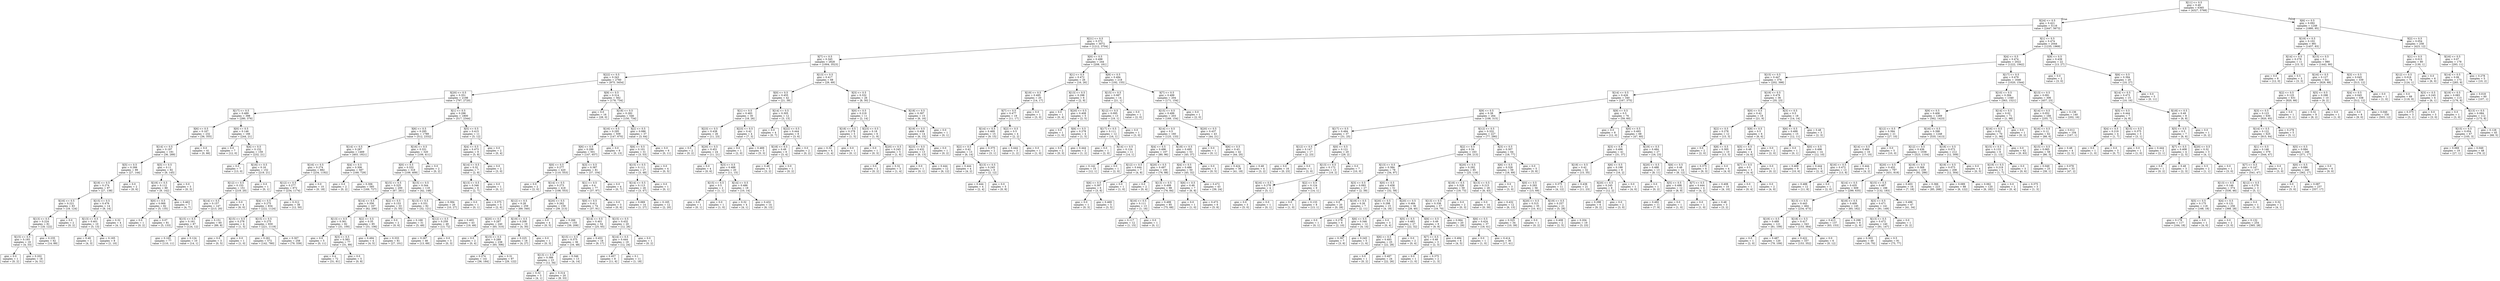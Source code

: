 digraph Tree {
node [shape=box] ;
0 [label="X[11] <= 0.5\ngini = 0.49\nsamples = 6365\nvalue = [4327, 5768]"] ;
1 [label="X[24] <= 0.5\ngini = 0.421\nsamples = 5116\nvalue = [2447, 5673]"] ;
0 -> 1 [labeldistance=2.5, labelangle=45, headlabel="True"] ;
2 [label="X[21] <= 0.5\ngini = 0.372\nsamples = 3072\nvalue = [1212, 3704]"] ;
1 -> 2 ;
3 [label="X[7] <= 0.5\ngini = 0.345\nsamples = 2828\nvalue = [1004, 3523]"] ;
2 -> 3 ;
4 [label="X[22] <= 0.5\ngini = 0.343\nsamples = 2760\nvalue = [975, 3454]"] ;
3 -> 4 ;
5 [label="X[20] <= 0.5\ngini = 0.351\nsamples = 2198\nvalue = [797, 2720]"] ;
4 -> 5 ;
6 [label="X[17] <= 0.5\ngini = 0.489\nsamples = 398\nvalue = [280, 376]"] ;
5 -> 6 ;
7 [label="X[6] <= 0.5\ngini = 0.167\nsamples = 232\nvalue = [36, 355]"] ;
6 -> 7 ;
8 [label="X[14] <= 0.5\ngini = 0.197\nsamples = 191\nvalue = [36, 289]"] ;
7 -> 8 ;
9 [label="X[5] <= 0.5\ngini = 0.266\nsamples = 99\nvalue = [27, 144]"] ;
8 -> 9 ;
10 [label="X[19] <= 0.5\ngini = 0.274\nsamples = 97\nvalue = [27, 138]"] ;
9 -> 10 ;
11 [label="X[16] <= 0.5\ngini = 0.221\nsamples = 83\nvalue = [18, 124]"] ;
10 -> 11 ;
12 [label="X[13] <= 0.5\ngini = 0.224\nsamples = 81\nvalue = [18, 122]"] ;
11 -> 12 ;
13 [label="X[15] <= 0.5\ngini = 0.193\nsamples = 19\nvalue = [4, 33]"] ;
12 -> 13 ;
14 [label="gini = 0.0\nsamples = 1\nvalue = [0, 2]"] ;
13 -> 14 ;
15 [label="gini = 0.202\nsamples = 18\nvalue = [4, 31]"] ;
13 -> 15 ;
16 [label="gini = 0.235\nsamples = 62\nvalue = [14, 89]"] ;
12 -> 16 ;
17 [label="gini = 0.0\nsamples = 2\nvalue = [0, 2]"] ;
11 -> 17 ;
18 [label="X[15] <= 0.5\ngini = 0.476\nsamples = 14\nvalue = [9, 14]"] ;
10 -> 18 ;
19 [label="X[13] <= 0.5\ngini = 0.401\nsamples = 10\nvalue = [5, 13]"] ;
18 -> 19 ;
20 [label="gini = 0.49\nsamples = 2\nvalue = [4, 3]"] ;
19 -> 20 ;
21 [label="gini = 0.165\nsamples = 8\nvalue = [1, 10]"] ;
19 -> 21 ;
22 [label="gini = 0.32\nsamples = 4\nvalue = [4, 1]"] ;
18 -> 22 ;
23 [label="gini = 0.0\nsamples = 2\nvalue = [0, 6]"] ;
9 -> 23 ;
24 [label="X[5] <= 0.5\ngini = 0.11\nsamples = 92\nvalue = [9, 145]"] ;
8 -> 24 ;
25 [label="X[19] <= 0.5\ngini = 0.112\nsamples = 89\nvalue = [9, 142]"] ;
24 -> 25 ;
26 [label="X[0] <= 0.5\ngini = 0.069\nsamples = 82\nvalue = [5, 135]"] ;
25 -> 26 ;
27 [label="gini = 0.0\nsamples = 1\nvalue = [0, 2]"] ;
26 -> 27 ;
28 [label="gini = 0.07\nsamples = 81\nvalue = [5, 133]"] ;
26 -> 28 ;
29 [label="gini = 0.463\nsamples = 7\nvalue = [4, 7]"] ;
25 -> 29 ;
30 [label="gini = 0.0\nsamples = 3\nvalue = [0, 3]"] ;
24 -> 30 ;
31 [label="gini = 0.0\nsamples = 41\nvalue = [0, 66]"] ;
7 -> 31 ;
32 [label="X[0] <= 0.5\ngini = 0.146\nsamples = 166\nvalue = [244, 21]"] ;
6 -> 32 ;
33 [label="gini = 0.0\nsamples = 7\nvalue = [12, 0]"] ;
32 -> 33 ;
34 [label="X[4] <= 0.5\ngini = 0.152\nsamples = 159\nvalue = [232, 21]"] ;
32 -> 34 ;
35 [label="gini = 0.0\nsamples = 7\nvalue = [13, 0]"] ;
34 -> 35 ;
36 [label="X[16] <= 0.5\ngini = 0.16\nsamples = 152\nvalue = [219, 21]"] ;
34 -> 36 ;
37 [label="X[12] <= 0.5\ngini = 0.153\nsamples = 151\nvalue = [219, 20]"] ;
36 -> 37 ;
38 [label="X[14] <= 0.5\ngini = 0.157\nsamples = 147\nvalue = [213, 20]"] ;
37 -> 38 ;
39 [label="X[15] <= 0.5\ngini = 0.161\nsamples = 87\nvalue = [124, 12]"] ;
38 -> 39 ;
40 [label="gini = 0.165\nsamples = 77\nvalue = [110, 11]"] ;
39 -> 40 ;
41 [label="gini = 0.124\nsamples = 10\nvalue = [14, 1]"] ;
39 -> 41 ;
42 [label="gini = 0.151\nsamples = 60\nvalue = [89, 8]"] ;
38 -> 42 ;
43 [label="gini = 0.0\nsamples = 4\nvalue = [6, 0]"] ;
37 -> 43 ;
44 [label="gini = 0.0\nsamples = 1\nvalue = [0, 1]"] ;
36 -> 44 ;
45 [label="X[1] <= 0.5\ngini = 0.296\nsamples = 1800\nvalue = [517, 2344]"] ;
5 -> 45 ;
46 [label="X[6] <= 0.5\ngini = 0.295\nsamples = 1789\nvalue = [512, 2332]"] ;
45 -> 46 ;
47 [label="X[14] <= 0.5\ngini = 0.287\nsamples = 1469\nvalue = [403, 1921]"] ;
46 -> 47 ;
48 [label="X[16] <= 0.5\ngini = 0.274\nsamples = 882\nvalue = [234, 1192]"] ;
47 -> 48 ;
49 [label="X[12] <= 0.5\ngini = 0.277\nsamples = 872\nvalue = [234, 1174]"] ;
48 -> 49 ;
50 [label="X[4] <= 0.5\ngini = 0.275\nsamples = 834\nvalue = [222, 1124]"] ;
49 -> 50 ;
51 [label="X[15] <= 0.5\ngini = 0.278\nsamples = 4\nvalue = [1, 5]"] ;
50 -> 51 ;
52 [label="gini = 0.0\nsamples = 3\nvalue = [0, 5]"] ;
51 -> 52 ;
53 [label="gini = 0.0\nsamples = 1\nvalue = [1, 0]"] ;
51 -> 53 ;
54 [label="X[15] <= 0.5\ngini = 0.275\nsamples = 830\nvalue = [221, 1119]"] ;
50 -> 54 ;
55 [label="gini = 0.261\nsamples = 572\nvalue = [142, 780]"] ;
54 -> 55 ;
56 [label="gini = 0.307\nsamples = 258\nvalue = [79, 339]"] ;
54 -> 56 ;
57 [label="gini = 0.312\nsamples = 38\nvalue = [12, 50]"] ;
49 -> 57 ;
58 [label="gini = 0.0\nsamples = 10\nvalue = [0, 18]"] ;
48 -> 58 ;
59 [label="X[4] <= 0.5\ngini = 0.306\nsamples = 587\nvalue = [169, 729]"] ;
47 -> 59 ;
60 [label="gini = 0.0\nsamples = 2\nvalue = [0, 2]"] ;
59 -> 60 ;
61 [label="gini = 0.306\nsamples = 585\nvalue = [169, 727]"] ;
59 -> 61 ;
62 [label="X[16] <= 0.5\ngini = 0.331\nsamples = 320\nvalue = [109, 411]"] ;
46 -> 62 ;
63 [label="X[0] <= 0.5\ngini = 0.332\nsamples = 318\nvalue = [109, 409]"] ;
62 -> 63 ;
64 [label="X[15] <= 0.5\ngini = 0.325\nsamples = 200\nvalue = [67, 261]"] ;
63 -> 64 ;
65 [label="X[14] <= 0.5\ngini = 0.356\nsamples = 167\nvalue = [62, 206]"] ;
64 -> 65 ;
66 [label="X[13] <= 0.5\ngini = 0.361\nsamples = 82\nvalue = [31, 100]"] ;
65 -> 66 ;
67 [label="gini = 0.0\nsamples = 5\nvalue = [0, 11]"] ;
66 -> 67 ;
68 [label="X[3] <= 0.5\ngini = 0.383\nsamples = 77\nvalue = [31, 89]"] ;
66 -> 68 ;
69 [label="gini = 0.4\nsamples = 72\nvalue = [31, 81]"] ;
68 -> 69 ;
70 [label="gini = 0.0\nsamples = 5\nvalue = [0, 8]"] ;
68 -> 70 ;
71 [label="X[2] <= 0.5\ngini = 0.35\nsamples = 85\nvalue = [31, 106]"] ;
65 -> 71 ;
72 [label="gini = 0.494\nsamples = 4\nvalue = [4, 5]"] ;
71 -> 72 ;
73 [label="gini = 0.333\nsamples = 81\nvalue = [27, 101]"] ;
71 -> 73 ;
74 [label="X[2] <= 0.5\ngini = 0.153\nsamples = 33\nvalue = [5, 55]"] ;
64 -> 74 ;
75 [label="gini = 0.0\nsamples = 2\nvalue = [0, 6]"] ;
74 -> 75 ;
76 [label="gini = 0.168\nsamples = 31\nvalue = [5, 49]"] ;
74 -> 76 ;
77 [label="X[15] <= 0.5\ngini = 0.344\nsamples = 118\nvalue = [42, 148]"] ;
63 -> 77 ;
78 [label="X[13] <= 0.5\ngini = 0.331\nsamples = 92\nvalue = [32, 121]"] ;
77 -> 78 ;
79 [label="X[12] <= 0.5\ngini = 0.259\nsamples = 49\nvalue = [13, 72]"] ;
78 -> 79 ;
80 [label="gini = 0.267\nsamples = 46\nvalue = [13, 69]"] ;
79 -> 80 ;
81 [label="gini = 0.0\nsamples = 3\nvalue = [0, 3]"] ;
79 -> 81 ;
82 [label="gini = 0.403\nsamples = 43\nvalue = [19, 49]"] ;
78 -> 82 ;
83 [label="gini = 0.394\nsamples = 26\nvalue = [10, 27]"] ;
77 -> 83 ;
84 [label="gini = 0.0\nsamples = 2\nvalue = [0, 2]"] ;
62 -> 84 ;
85 [label="X[5] <= 0.5\ngini = 0.415\nsamples = 11\nvalue = [5, 12]"] ;
45 -> 85 ;
86 [label="X[4] <= 0.5\ngini = 0.473\nsamples = 9\nvalue = [5, 8]"] ;
85 -> 86 ;
87 [label="X[14] <= 0.5\ngini = 0.32\nsamples = 7\nvalue = [2, 8]"] ;
86 -> 87 ;
88 [label="X[13] <= 0.5\ngini = 0.346\nsamples = 6\nvalue = [2, 7]"] ;
87 -> 88 ;
89 [label="gini = 0.0\nsamples = 1\nvalue = [0, 1]"] ;
88 -> 89 ;
90 [label="gini = 0.375\nsamples = 5\nvalue = [2, 6]"] ;
88 -> 90 ;
91 [label="gini = 0.0\nsamples = 1\nvalue = [0, 1]"] ;
87 -> 91 ;
92 [label="gini = 0.0\nsamples = 2\nvalue = [3, 0]"] ;
86 -> 92 ;
93 [label="gini = 0.0\nsamples = 2\nvalue = [0, 4]"] ;
85 -> 93 ;
94 [label="X[9] <= 0.5\ngini = 0.314\nsamples = 562\nvalue = [178, 734]"] ;
4 -> 94 ;
95 [label="gini = 0.0\nsamples = 16\nvalue = [28, 0]"] ;
94 -> 95 ;
96 [label="X[18] <= 0.5\ngini = 0.282\nsamples = 546\nvalue = [150, 734]"] ;
94 -> 96 ;
97 [label="X[16] <= 0.5\ngini = 0.295\nsamples = 509\nvalue = [147, 670]"] ;
96 -> 97 ;
98 [label="X[6] <= 0.5\ngini = 0.299\nsamples = 501\nvalue = [147, 657]"] ;
97 -> 98 ;
99 [label="X[0] <= 0.5\ngini = 0.277\nsamples = 420\nvalue = [110, 553]"] ;
98 -> 99 ;
100 [label="gini = 0.0\nsamples = 2\nvalue = [2, 0]"] ;
99 -> 100 ;
101 [label="X[14] <= 0.5\ngini = 0.273\nsamples = 418\nvalue = [108, 553]"] ;
99 -> 101 ;
102 [label="X[12] <= 0.5\ngini = 0.28\nsamples = 259\nvalue = [69, 340]"] ;
101 -> 102 ;
103 [label="X[20] <= 0.5\ngini = 0.287\nsamples = 240\nvalue = [65, 310]"] ;
102 -> 103 ;
104 [label="gini = 0.0\nsamples = 2\nvalue = [0, 4]"] ;
103 -> 104 ;
105 [label="X[15] <= 0.5\ngini = 0.289\nsamples = 238\nvalue = [65, 306]"] ;
103 -> 105 ;
106 [label="gini = 0.274\nsamples = 141\nvalue = [36, 184]"] ;
105 -> 106 ;
107 [label="gini = 0.31\nsamples = 97\nvalue = [29, 122]"] ;
105 -> 107 ;
108 [label="X[19] <= 0.5\ngini = 0.208\nsamples = 19\nvalue = [4, 30]"] ;
102 -> 108 ;
109 [label="gini = 0.225\nsamples = 18\nvalue = [4, 27]"] ;
108 -> 109 ;
110 [label="gini = 0.0\nsamples = 1\nvalue = [0, 3]"] ;
108 -> 110 ;
111 [label="X[20] <= 0.5\ngini = 0.262\nsamples = 159\nvalue = [39, 213]"] ;
101 -> 111 ;
112 [label="gini = 0.0\nsamples = 4\nvalue = [0, 5]"] ;
111 -> 112 ;
113 [label="gini = 0.266\nsamples = 155\nvalue = [39, 208]"] ;
111 -> 113 ;
114 [label="X[3] <= 0.5\ngini = 0.387\nsamples = 81\nvalue = [37, 104]"] ;
98 -> 114 ;
115 [label="X[1] <= 0.5\ngini = 0.4\nsamples = 77\nvalue = [37, 97]"] ;
114 -> 115 ;
116 [label="X[0] <= 0.5\ngini = 0.411\nsamples = 74\nvalue = [37, 91]"] ;
115 -> 116 ;
117 [label="X[14] <= 0.5\ngini = 0.401\nsamples = 54\nvalue = [25, 65]"] ;
116 -> 117 ;
118 [label="X[15] <= 0.5\ngini = 0.375\nsamples = 36\nvalue = [16, 48]"] ;
117 -> 118 ;
119 [label="X[13] <= 0.5\ngini = 0.386\nsamples = 23\nvalue = [12, 34]"] ;
118 -> 119 ;
120 [label="gini = 0.32\nsamples = 3\nvalue = [4, 1]"] ;
119 -> 120 ;
121 [label="gini = 0.314\nsamples = 20\nvalue = [8, 33]"] ;
119 -> 121 ;
122 [label="gini = 0.346\nsamples = 13\nvalue = [4, 14]"] ;
118 -> 122 ;
123 [label="gini = 0.453\nsamples = 18\nvalue = [9, 17]"] ;
117 -> 123 ;
124 [label="X[15] <= 0.5\ngini = 0.432\nsamples = 20\nvalue = [12, 26]"] ;
116 -> 124 ;
125 [label="X[14] <= 0.5\ngini = 0.444\nsamples = 19\nvalue = [12, 24]"] ;
124 -> 125 ;
126 [label="gini = 0.457\nsamples = 8\nvalue = [11, 6]"] ;
125 -> 126 ;
127 [label="gini = 0.1\nsamples = 11\nvalue = [1, 18]"] ;
125 -> 127 ;
128 [label="gini = 0.0\nsamples = 1\nvalue = [0, 2]"] ;
124 -> 128 ;
129 [label="gini = 0.0\nsamples = 3\nvalue = [0, 6]"] ;
115 -> 129 ;
130 [label="gini = 0.0\nsamples = 4\nvalue = [0, 7]"] ;
114 -> 130 ;
131 [label="gini = 0.0\nsamples = 8\nvalue = [0, 13]"] ;
97 -> 131 ;
132 [label="X[2] <= 0.5\ngini = 0.086\nsamples = 37\nvalue = [3, 64]"] ;
96 -> 132 ;
133 [label="X[6] <= 0.5\ngini = 0.101\nsamples = 31\nvalue = [3, 53]"] ;
132 -> 133 ;
134 [label="X[15] <= 0.5\ngini = 0.111\nsamples = 27\nvalue = [3, 48]"] ;
133 -> 134 ;
135 [label="X[14] <= 0.5\ngini = 0.113\nsamples = 26\nvalue = [3, 47]"] ;
134 -> 135 ;
136 [label="gini = 0.069\nsamples = 14\nvalue = [1, 27]"] ;
135 -> 136 ;
137 [label="gini = 0.165\nsamples = 12\nvalue = [2, 20]"] ;
135 -> 137 ;
138 [label="gini = 0.0\nsamples = 1\nvalue = [0, 1]"] ;
134 -> 138 ;
139 [label="gini = 0.0\nsamples = 4\nvalue = [0, 5]"] ;
133 -> 139 ;
140 [label="gini = 0.0\nsamples = 6\nvalue = [0, 11]"] ;
132 -> 140 ;
141 [label="X[13] <= 0.5\ngini = 0.417\nsamples = 68\nvalue = [29, 69]"] ;
3 -> 141 ;
142 [label="X[0] <= 0.5\ngini = 0.455\nsamples = 42\nvalue = [21, 39]"] ;
141 -> 142 ;
143 [label="X[1] <= 0.5\ngini = 0.483\nsamples = 30\nvalue = [18, 26]"] ;
142 -> 143 ;
144 [label="X[23] <= 0.5\ngini = 0.438\nsamples = 26\nvalue = [11, 23]"] ;
143 -> 144 ;
145 [label="gini = 0.0\nsamples = 2\nvalue = [0, 2]"] ;
144 -> 145 ;
146 [label="X[20] <= 0.5\ngini = 0.451\nsamples = 24\nvalue = [11, 21]"] ;
144 -> 146 ;
147 [label="gini = 0.0\nsamples = 4\nvalue = [0, 6]"] ;
146 -> 147 ;
148 [label="X[3] <= 0.5\ngini = 0.488\nsamples = 20\nvalue = [11, 15]"] ;
146 -> 148 ;
149 [label="X[15] <= 0.5\ngini = 0.5\nsamples = 2\nvalue = [1, 1]"] ;
148 -> 149 ;
150 [label="gini = 0.0\nsamples = 1\nvalue = [0, 1]"] ;
149 -> 150 ;
151 [label="gini = 0.0\nsamples = 1\nvalue = [1, 0]"] ;
149 -> 151 ;
152 [label="X[14] <= 0.5\ngini = 0.486\nsamples = 18\nvalue = [10, 14]"] ;
148 -> 152 ;
153 [label="gini = 0.32\nsamples = 4\nvalue = [4, 1]"] ;
152 -> 153 ;
154 [label="gini = 0.432\nsamples = 14\nvalue = [6, 13]"] ;
152 -> 154 ;
155 [label="X[23] <= 0.5\ngini = 0.42\nsamples = 4\nvalue = [7, 3]"] ;
143 -> 155 ;
156 [label="gini = 0.0\nsamples = 1\nvalue = [2, 0]"] ;
155 -> 156 ;
157 [label="gini = 0.469\nsamples = 3\nvalue = [5, 3]"] ;
155 -> 157 ;
158 [label="X[14] <= 0.5\ngini = 0.305\nsamples = 12\nvalue = [3, 13]"] ;
142 -> 158 ;
159 [label="gini = 0.0\nsamples = 4\nvalue = [0, 7]"] ;
158 -> 159 ;
160 [label="X[22] <= 0.5\ngini = 0.444\nsamples = 8\nvalue = [3, 6]"] ;
158 -> 160 ;
161 [label="X[18] <= 0.5\ngini = 0.49\nsamples = 6\nvalue = [3, 4]"] ;
160 -> 161 ;
162 [label="gini = 0.48\nsamples = 5\nvalue = [3, 2]"] ;
161 -> 162 ;
163 [label="gini = 0.0\nsamples = 1\nvalue = [0, 2]"] ;
161 -> 163 ;
164 [label="gini = 0.0\nsamples = 2\nvalue = [0, 2]"] ;
160 -> 164 ;
165 [label="X[3] <= 0.5\ngini = 0.332\nsamples = 26\nvalue = [8, 30]"] ;
141 -> 165 ;
166 [label="X[0] <= 0.5\ngini = 0.219\nsamples = 11\nvalue = [2, 14]"] ;
165 -> 166 ;
167 [label="X[18] <= 0.5\ngini = 0.278\nsamples = 5\nvalue = [1, 5]"] ;
166 -> 167 ;
168 [label="gini = 0.32\nsamples = 4\nvalue = [1, 4]"] ;
167 -> 168 ;
169 [label="gini = 0.0\nsamples = 1\nvalue = [0, 1]"] ;
167 -> 169 ;
170 [label="X[23] <= 0.5\ngini = 0.18\nsamples = 6\nvalue = [1, 9]"] ;
166 -> 170 ;
171 [label="gini = 0.0\nsamples = 1\nvalue = [0, 3]"] ;
170 -> 171 ;
172 [label="X[20] <= 0.5\ngini = 0.245\nsamples = 5\nvalue = [1, 6]"] ;
170 -> 172 ;
173 [label="gini = 0.0\nsamples = 2\nvalue = [0, 2]"] ;
172 -> 173 ;
174 [label="gini = 0.32\nsamples = 3\nvalue = [1, 4]"] ;
172 -> 174 ;
175 [label="X[18] <= 0.5\ngini = 0.397\nsamples = 15\nvalue = [6, 16]"] ;
165 -> 175 ;
176 [label="X[19] <= 0.5\ngini = 0.408\nsamples = 14\nvalue = [6, 15]"] ;
175 -> 176 ;
177 [label="X[23] <= 0.5\ngini = 0.432\nsamples = 13\nvalue = [6, 13]"] ;
176 -> 177 ;
178 [label="gini = 0.0\nsamples = 1\nvalue = [0, 1]"] ;
177 -> 178 ;
179 [label="gini = 0.444\nsamples = 12\nvalue = [6, 12]"] ;
177 -> 179 ;
180 [label="gini = 0.0\nsamples = 1\nvalue = [0, 2]"] ;
176 -> 180 ;
181 [label="gini = 0.0\nsamples = 1\nvalue = [0, 1]"] ;
175 -> 181 ;
182 [label="X[0] <= 0.5\ngini = 0.498\nsamples = 244\nvalue = [208, 181]"] ;
2 -> 182 ;
183 [label="X[1] <= 0.5\ngini = 0.472\nsamples = 26\nvalue = [16, 26]"] ;
182 -> 183 ;
184 [label="X[19] <= 0.5\ngini = 0.495\nsamples = 20\nvalue = [14, 17]"] ;
183 -> 184 ;
185 [label="X[7] <= 0.5\ngini = 0.477\nsamples = 19\nvalue = [11, 17]"] ;
184 -> 185 ;
186 [label="X[14] <= 0.5\ngini = 0.469\nsamples = 15\nvalue = [9, 15]"] ;
185 -> 186 ;
187 [label="X[2] <= 0.5\ngini = 0.42\nsamples = 13\nvalue = [6, 14]"] ;
186 -> 187 ;
188 [label="gini = 0.444\nsamples = 4\nvalue = [4, 2]"] ;
187 -> 188 ;
189 [label="X[13] <= 0.5\ngini = 0.245\nsamples = 9\nvalue = [2, 12]"] ;
187 -> 189 ;
190 [label="gini = 0.444\nsamples = 4\nvalue = [2, 4]"] ;
189 -> 190 ;
191 [label="gini = 0.0\nsamples = 5\nvalue = [0, 8]"] ;
189 -> 191 ;
192 [label="gini = 0.375\nsamples = 2\nvalue = [3, 1]"] ;
186 -> 192 ;
193 [label="X[2] <= 0.5\ngini = 0.5\nsamples = 4\nvalue = [2, 2]"] ;
185 -> 193 ;
194 [label="gini = 0.444\nsamples = 3\nvalue = [1, 2]"] ;
193 -> 194 ;
195 [label="gini = 0.0\nsamples = 1\nvalue = [1, 0]"] ;
193 -> 195 ;
196 [label="gini = 0.0\nsamples = 1\nvalue = [3, 0]"] ;
184 -> 196 ;
197 [label="X[13] <= 0.5\ngini = 0.298\nsamples = 6\nvalue = [2, 9]"] ;
183 -> 197 ;
198 [label="gini = 0.0\nsamples = 1\nvalue = [0, 4]"] ;
197 -> 198 ;
199 [label="X[20] <= 0.5\ngini = 0.408\nsamples = 5\nvalue = [2, 5]"] ;
197 -> 199 ;
200 [label="gini = 0.0\nsamples = 1\nvalue = [1, 0]"] ;
199 -> 200 ;
201 [label="X[6] <= 0.5\ngini = 0.278\nsamples = 4\nvalue = [1, 5]"] ;
199 -> 201 ;
202 [label="gini = 0.0\nsamples = 2\nvalue = [0, 3]"] ;
201 -> 202 ;
203 [label="gini = 0.444\nsamples = 2\nvalue = [1, 2]"] ;
201 -> 203 ;
204 [label="X[9] <= 0.5\ngini = 0.494\nsamples = 218\nvalue = [192, 155]"] ;
182 -> 204 ;
205 [label="X[15] <= 0.5\ngini = 0.087\nsamples = 14\nvalue = [21, 1]"] ;
204 -> 205 ;
206 [label="X[12] <= 0.5\ngini = 0.095\nsamples = 13\nvalue = [19, 1]"] ;
205 -> 206 ;
207 [label="X[17] <= 0.5\ngini = 0.111\nsamples = 12\nvalue = [16, 1]"] ;
206 -> 207 ;
208 [label="gini = 0.0\nsamples = 1\nvalue = [2, 0]"] ;
207 -> 208 ;
209 [label="X[14] <= 0.5\ngini = 0.124\nsamples = 11\nvalue = [14, 1]"] ;
207 -> 209 ;
210 [label="gini = 0.142\nsamples = 10\nvalue = [12, 1]"] ;
209 -> 210 ;
211 [label="gini = 0.0\nsamples = 1\nvalue = [2, 0]"] ;
209 -> 211 ;
212 [label="gini = 0.0\nsamples = 1\nvalue = [3, 0]"] ;
206 -> 212 ;
213 [label="gini = 0.0\nsamples = 1\nvalue = [2, 0]"] ;
205 -> 213 ;
214 [label="X[7] <= 0.5\ngini = 0.499\nsamples = 204\nvalue = [171, 154]"] ;
204 -> 214 ;
215 [label="X[15] <= 0.5\ngini = 0.499\nsamples = 203\nvalue = [169, 154]"] ;
214 -> 215 ;
216 [label="X[14] <= 0.5\ngini = 0.5\nsamples = 160\nvalue = [125, 133]"] ;
215 -> 216 ;
217 [label="X[4] <= 0.5\ngini = 0.496\nsamples = 107\nvalue = [80, 96]"] ;
216 -> 217 ;
218 [label="X[12] <= 0.5\ngini = 0.444\nsamples = 7\nvalue = [4, 8]"] ;
217 -> 218 ;
219 [label="X[6] <= 0.5\ngini = 0.397\nsamples = 6\nvalue = [3, 8]"] ;
218 -> 219 ;
220 [label="gini = 0.0\nsamples = 1\nvalue = [0, 3]"] ;
219 -> 220 ;
221 [label="gini = 0.469\nsamples = 5\nvalue = [3, 5]"] ;
219 -> 221 ;
222 [label="gini = 0.0\nsamples = 1\nvalue = [1, 0]"] ;
218 -> 222 ;
223 [label="X[20] <= 0.5\ngini = 0.497\nsamples = 100\nvalue = [76, 88]"] ;
217 -> 223 ;
224 [label="gini = 0.0\nsamples = 2\nvalue = [0, 4]"] ;
223 -> 224 ;
225 [label="X[13] <= 0.5\ngini = 0.499\nsamples = 98\nvalue = [76, 84]"] ;
223 -> 225 ;
226 [label="X[16] <= 0.5\ngini = 0.111\nsamples = 13\nvalue = [1, 16]"] ;
225 -> 226 ;
227 [label="gini = 0.117\nsamples = 12\nvalue = [1, 15]"] ;
226 -> 227 ;
228 [label="gini = 0.0\nsamples = 1\nvalue = [0, 1]"] ;
226 -> 228 ;
229 [label="gini = 0.499\nsamples = 85\nvalue = [75, 68]"] ;
225 -> 229 ;
230 [label="X[18] <= 0.5\ngini = 0.495\nsamples = 53\nvalue = [45, 37]"] ;
216 -> 230 ;
231 [label="X[4] <= 0.5\ngini = 0.486\nsamples = 50\nvalue = [45, 32]"] ;
230 -> 231 ;
232 [label="X[6] <= 0.5\ngini = 0.49\nsamples = 7\nvalue = [6, 8]"] ;
231 -> 232 ;
233 [label="gini = 0.0\nsamples = 1\nvalue = [1, 0]"] ;
232 -> 233 ;
234 [label="gini = 0.473\nsamples = 6\nvalue = [5, 8]"] ;
232 -> 234 ;
235 [label="gini = 0.472\nsamples = 43\nvalue = [39, 24]"] ;
231 -> 235 ;
236 [label="gini = 0.0\nsamples = 3\nvalue = [0, 5]"] ;
230 -> 236 ;
237 [label="X[20] <= 0.5\ngini = 0.437\nsamples = 43\nvalue = [44, 21]"] ;
215 -> 237 ;
238 [label="gini = 0.0\nsamples = 1\nvalue = [0, 1]"] ;
237 -> 238 ;
239 [label="X[6] <= 0.5\ngini = 0.43\nsamples = 42\nvalue = [44, 20]"] ;
237 -> 239 ;
240 [label="gini = 0.424\nsamples = 38\nvalue = [41, 18]"] ;
239 -> 240 ;
241 [label="gini = 0.48\nsamples = 4\nvalue = [3, 2]"] ;
239 -> 241 ;
242 [label="gini = 0.0\nsamples = 1\nvalue = [2, 0]"] ;
214 -> 242 ;
243 [label="X[1] <= 0.5\ngini = 0.474\nsamples = 2044\nvalue = [1235, 1969]"] ;
1 -> 243 ;
244 [label="X[4] <= 0.5\ngini = 0.474\nsamples = 2022\nvalue = [1222, 1942]"] ;
243 -> 244 ;
245 [label="X[15] <= 0.5\ngini = 0.447\nsamples = 376\nvalue = [202, 398]"] ;
244 -> 245 ;
246 [label="X[14] <= 0.5\ngini = 0.426\nsamples = 340\nvalue = [167, 375]"] ;
245 -> 246 ;
247 [label="X[9] <= 0.5\ngini = 0.38\nsamples = 264\nvalue = [108, 315]"] ;
246 -> 247 ;
248 [label="X[17] <= 0.5\ngini = 0.494\nsamples = 37\nvalue = [31, 25]"] ;
247 -> 248 ;
249 [label="X[12] <= 0.5\ngini = 0.147\nsamples = 17\nvalue = [2, 23]"] ;
248 -> 249 ;
250 [label="gini = 0.0\nsamples = 16\nvalue = [0, 23]"] ;
249 -> 250 ;
251 [label="gini = 0.0\nsamples = 1\nvalue = [2, 0]"] ;
249 -> 251 ;
252 [label="X[0] <= 0.5\ngini = 0.121\nsamples = 20\nvalue = [29, 2]"] ;
248 -> 252 ;
253 [label="X[13] <= 0.5\ngini = 0.172\nsamples = 13\nvalue = [19, 2]"] ;
252 -> 253 ;
254 [label="X[16] <= 0.5\ngini = 0.278\nsamples = 4\nvalue = [5, 1]"] ;
253 -> 254 ;
255 [label="gini = 0.0\nsamples = 3\nvalue = [5, 0]"] ;
254 -> 255 ;
256 [label="gini = 0.0\nsamples = 1\nvalue = [0, 1]"] ;
254 -> 256 ;
257 [label="X[2] <= 0.5\ngini = 0.124\nsamples = 9\nvalue = [14, 1]"] ;
253 -> 257 ;
258 [label="gini = 0.0\nsamples = 1\nvalue = [1, 0]"] ;
257 -> 258 ;
259 [label="gini = 0.133\nsamples = 8\nvalue = [13, 1]"] ;
257 -> 259 ;
260 [label="gini = 0.0\nsamples = 7\nvalue = [10, 0]"] ;
252 -> 260 ;
261 [label="X[12] <= 0.5\ngini = 0.332\nsamples = 227\nvalue = [77, 290]"] ;
247 -> 261 ;
262 [label="X[2] <= 0.5\ngini = 0.34\nsamples = 163\nvalue = [59, 213]"] ;
261 -> 262 ;
263 [label="X[13] <= 0.5\ngini = 0.384\nsamples = 78\nvalue = [34, 97]"] ;
262 -> 263 ;
264 [label="X[3] <= 0.5\ngini = 0.093\nsamples = 27\nvalue = [2, 39]"] ;
263 -> 264 ;
265 [label="gini = 0.0\nsamples = 20\nvalue = [0, 28]"] ;
264 -> 265 ;
266 [label="X[19] <= 0.5\ngini = 0.26\nsamples = 7\nvalue = [2, 11]"] ;
264 -> 266 ;
267 [label="gini = 0.0\nsamples = 1\nvalue = [0, 1]"] ;
266 -> 267 ;
268 [label="gini = 0.278\nsamples = 6\nvalue = [2, 10]"] ;
266 -> 268 ;
269 [label="X[0] <= 0.5\ngini = 0.458\nsamples = 51\nvalue = [32, 58]"] ;
263 -> 269 ;
270 [label="X[20] <= 0.5\ngini = 0.298\nsamples = 15\nvalue = [4, 18]"] ;
269 -> 270 ;
271 [label="X[6] <= 0.5\ngini = 0.346\nsamples = 12\nvalue = [4, 14]"] ;
270 -> 271 ;
272 [label="gini = 0.397\nsamples = 7\nvalue = [3, 8]"] ;
271 -> 272 ;
273 [label="gini = 0.245\nsamples = 5\nvalue = [1, 6]"] ;
271 -> 273 ;
274 [label="gini = 0.0\nsamples = 3\nvalue = [0, 4]"] ;
270 -> 274 ;
275 [label="X[20] <= 0.5\ngini = 0.484\nsamples = 36\nvalue = [28, 40]"] ;
269 -> 275 ;
276 [label="X[5] <= 0.5\ngini = 0.483\nsamples = 27\nvalue = [22, 32]"] ;
275 -> 276 ;
277 [label="X[6] <= 0.5\ngini = 0.493\nsamples = 25\nvalue = [22, 28]"] ;
276 -> 277 ;
278 [label="gini = 0.0\nsamples = 1\nvalue = [0, 2]"] ;
277 -> 278 ;
279 [label="gini = 0.497\nsamples = 24\nvalue = [22, 26]"] ;
277 -> 279 ;
280 [label="gini = 0.0\nsamples = 2\nvalue = [0, 4]"] ;
276 -> 280 ;
281 [label="X[6] <= 0.5\ngini = 0.49\nsamples = 9\nvalue = [6, 8]"] ;
275 -> 281 ;
282 [label="X[7] <= 0.5\ngini = 0.48\nsamples = 3\nvalue = [2, 3]"] ;
281 -> 282 ;
283 [label="gini = 0.0\nsamples = 1\nvalue = [1, 0]"] ;
282 -> 283 ;
284 [label="gini = 0.375\nsamples = 2\nvalue = [1, 3]"] ;
282 -> 284 ;
285 [label="gini = 0.494\nsamples = 6\nvalue = [4, 5]"] ;
281 -> 285 ;
286 [label="X[20] <= 0.5\ngini = 0.292\nsamples = 85\nvalue = [25, 116]"] ;
262 -> 286 ;
287 [label="X[18] <= 0.5\ngini = 0.328\nsamples = 59\nvalue = [19, 73]"] ;
286 -> 287 ;
288 [label="X[13] <= 0.5\ngini = 0.336\nsamples = 57\nvalue = [19, 70]"] ;
287 -> 288 ;
289 [label="gini = 0.064\nsamples = 20\nvalue = [1, 29]"] ;
288 -> 289 ;
290 [label="X[6] <= 0.5\ngini = 0.424\nsamples = 37\nvalue = [18, 41]"] ;
288 -> 290 ;
291 [label="gini = 0.0\nsamples = 1\nvalue = [1, 0]"] ;
290 -> 291 ;
292 [label="gini = 0.414\nsamples = 36\nvalue = [17, 41]"] ;
290 -> 292 ;
293 [label="gini = 0.0\nsamples = 2\nvalue = [0, 3]"] ;
287 -> 293 ;
294 [label="X[13] <= 0.5\ngini = 0.215\nsamples = 26\nvalue = [6, 43]"] ;
286 -> 294 ;
295 [label="gini = 0.0\nsamples = 14\nvalue = [0, 30]"] ;
294 -> 295 ;
296 [label="gini = 0.432\nsamples = 12\nvalue = [6, 13]"] ;
294 -> 296 ;
297 [label="X[3] <= 0.5\ngini = 0.307\nsamples = 64\nvalue = [18, 77]"] ;
261 -> 297 ;
298 [label="X[6] <= 0.5\ngini = 0.328\nsamples = 59\nvalue = [18, 69]"] ;
297 -> 298 ;
299 [label="gini = 0.0\nsamples = 3\nvalue = [3, 0]"] ;
298 -> 299 ;
300 [label="X[0] <= 0.5\ngini = 0.293\nsamples = 56\nvalue = [15, 69]"] ;
298 -> 300 ;
301 [label="X[20] <= 0.5\ngini = 0.315\nsamples = 35\nvalue = [10, 41]"] ;
300 -> 301 ;
302 [label="gini = 0.325\nsamples = 34\nvalue = [10, 39]"] ;
301 -> 302 ;
303 [label="gini = 0.0\nsamples = 1\nvalue = [0, 2]"] ;
301 -> 303 ;
304 [label="X[19] <= 0.5\ngini = 0.257\nsamples = 21\nvalue = [5, 28]"] ;
300 -> 304 ;
305 [label="gini = 0.408\nsamples = 2\nvalue = [2, 5]"] ;
304 -> 305 ;
306 [label="gini = 0.204\nsamples = 19\nvalue = [3, 23]"] ;
304 -> 306 ;
307 [label="gini = 0.0\nsamples = 5\nvalue = [0, 8]"] ;
297 -> 307 ;
308 [label="X[9] <= 0.5\ngini = 0.5\nsamples = 76\nvalue = [59, 60]"] ;
246 -> 308 ;
309 [label="gini = 0.0\nsamples = 8\nvalue = [12, 0]"] ;
308 -> 309 ;
310 [label="X[0] <= 0.5\ngini = 0.493\nsamples = 68\nvalue = [47, 60]"] ;
308 -> 310 ;
311 [label="X[3] <= 0.5\ngini = 0.496\nsamples = 41\nvalue = [31, 37]"] ;
310 -> 311 ;
312 [label="X[19] <= 0.5\ngini = 0.42\nsamples = 32\nvalue = [15, 35]"] ;
311 -> 312 ;
313 [label="gini = 0.375\nsamples = 11\nvalue = [4, 12]"] ;
312 -> 313 ;
314 [label="gini = 0.438\nsamples = 21\nvalue = [11, 23]"] ;
312 -> 314 ;
315 [label="X[6] <= 0.5\ngini = 0.198\nsamples = 9\nvalue = [16, 2]"] ;
311 -> 315 ;
316 [label="X[20] <= 0.5\ngini = 0.245\nsamples = 8\nvalue = [12, 2]"] ;
315 -> 316 ;
317 [label="gini = 0.298\nsamples = 6\nvalue = [9, 2]"] ;
316 -> 317 ;
318 [label="gini = 0.0\nsamples = 2\nvalue = [3, 0]"] ;
316 -> 318 ;
319 [label="gini = 0.0\nsamples = 1\nvalue = [4, 0]"] ;
315 -> 319 ;
320 [label="X[19] <= 0.5\ngini = 0.484\nsamples = 27\nvalue = [16, 23]"] ;
310 -> 320 ;
321 [label="X[20] <= 0.5\ngini = 0.488\nsamples = 13\nvalue = [8, 11]"] ;
320 -> 321 ;
322 [label="gini = 0.0\nsamples = 1\nvalue = [0, 2]"] ;
321 -> 322 ;
323 [label="X[5] <= 0.5\ngini = 0.498\nsamples = 12\nvalue = [8, 9]"] ;
321 -> 323 ;
324 [label="gini = 0.492\nsamples = 11\nvalue = [7, 9]"] ;
323 -> 324 ;
325 [label="gini = 0.0\nsamples = 1\nvalue = [1, 0]"] ;
323 -> 325 ;
326 [label="X[6] <= 0.5\ngini = 0.48\nsamples = 14\nvalue = [8, 12]"] ;
320 -> 326 ;
327 [label="X[7] <= 0.5\ngini = 0.444\nsamples = 4\nvalue = [4, 2]"] ;
326 -> 327 ;
328 [label="gini = 0.0\nsamples = 1\nvalue = [1, 0]"] ;
327 -> 328 ;
329 [label="gini = 0.48\nsamples = 3\nvalue = [3, 2]"] ;
327 -> 329 ;
330 [label="gini = 0.408\nsamples = 10\nvalue = [4, 10]"] ;
326 -> 330 ;
331 [label="X[19] <= 0.5\ngini = 0.479\nsamples = 36\nvalue = [35, 23]"] ;
245 -> 331 ;
332 [label="X[0] <= 0.5\ngini = 0.42\nsamples = 18\nvalue = [21, 9]"] ;
331 -> 332 ;
333 [label="X[2] <= 0.5\ngini = 0.278\nsamples = 12\nvalue = [15, 3]"] ;
332 -> 333 ;
334 [label="gini = 0.0\nsamples = 2\nvalue = [2, 0]"] ;
333 -> 334 ;
335 [label="X[8] <= 0.5\ngini = 0.305\nsamples = 10\nvalue = [13, 3]"] ;
333 -> 335 ;
336 [label="gini = 0.375\nsamples = 6\nvalue = [9, 3]"] ;
335 -> 336 ;
337 [label="gini = 0.0\nsamples = 4\nvalue = [4, 0]"] ;
335 -> 337 ;
338 [label="X[8] <= 0.5\ngini = 0.5\nsamples = 6\nvalue = [6, 6]"] ;
332 -> 338 ;
339 [label="X[5] <= 0.5\ngini = 0.48\nsamples = 4\nvalue = [4, 6]"] ;
338 -> 339 ;
340 [label="X[7] <= 0.5\ngini = 0.5\nsamples = 3\nvalue = [4, 4]"] ;
339 -> 340 ;
341 [label="gini = 0.0\nsamples = 1\nvalue = [0, 4]"] ;
340 -> 341 ;
342 [label="gini = 0.0\nsamples = 2\nvalue = [4, 0]"] ;
340 -> 342 ;
343 [label="gini = 0.0\nsamples = 1\nvalue = [0, 2]"] ;
339 -> 343 ;
344 [label="gini = 0.0\nsamples = 2\nvalue = [2, 0]"] ;
338 -> 344 ;
345 [label="X[3] <= 0.5\ngini = 0.5\nsamples = 18\nvalue = [14, 14]"] ;
331 -> 345 ;
346 [label="X[6] <= 0.5\ngini = 0.499\nsamples = 15\nvalue = [12, 11]"] ;
345 -> 346 ;
347 [label="gini = 0.0\nsamples = 1\nvalue = [0, 1]"] ;
346 -> 347 ;
348 [label="X[0] <= 0.5\ngini = 0.496\nsamples = 14\nvalue = [12, 10]"] ;
346 -> 348 ;
349 [label="gini = 0.469\nsamples = 9\nvalue = [10, 6]"] ;
348 -> 349 ;
350 [label="gini = 0.444\nsamples = 5\nvalue = [2, 4]"] ;
348 -> 350 ;
351 [label="gini = 0.48\nsamples = 3\nvalue = [2, 3]"] ;
345 -> 351 ;
352 [label="X[17] <= 0.5\ngini = 0.479\nsamples = 1646\nvalue = [1020, 1544]"] ;
244 -> 352 ;
353 [label="X[10] <= 0.5\ngini = 0.394\nsamples = 1340\nvalue = [563, 1521]"] ;
352 -> 353 ;
354 [label="X[9] <= 0.5\ngini = 0.406\nsamples = 1269\nvalue = [562, 1423]"] ;
353 -> 354 ;
355 [label="X[12] <= 0.5\ngini = 0.394\nsamples = 21\nvalue = [27, 10]"] ;
354 -> 355 ;
356 [label="X[14] <= 0.5\ngini = 0.466\nsamples = 16\nvalue = [17, 10]"] ;
355 -> 356 ;
357 [label="X[16] <= 0.5\ngini = 0.472\nsamples = 13\nvalue = [13, 8]"] ;
356 -> 357 ;
358 [label="gini = 0.488\nsamples = 12\nvalue = [11, 8]"] ;
357 -> 358 ;
359 [label="gini = 0.0\nsamples = 1\nvalue = [2, 0]"] ;
357 -> 359 ;
360 [label="gini = 0.444\nsamples = 3\nvalue = [4, 2]"] ;
356 -> 360 ;
361 [label="gini = 0.0\nsamples = 5\nvalue = [10, 0]"] ;
355 -> 361 ;
362 [label="X[16] <= 0.5\ngini = 0.398\nsamples = 1248\nvalue = [535, 1413]"] ;
354 -> 362 ;
363 [label="X[12] <= 0.5\ngini = 0.436\nsamples = 1036\nvalue = [523, 1104]"] ;
362 -> 363 ;
364 [label="X[20] <= 0.5\ngini = 0.452\nsamples = 797\nvalue = [431, 818]"] ;
363 -> 364 ;
365 [label="X[14] <= 0.5\ngini = 0.435\nsamples = 609\nvalue = [299, 635]"] ;
364 -> 365 ;
366 [label="X[13] <= 0.5\ngini = 0.443\nsamples = 464\nvalue = [234, 473]"] ;
365 -> 366 ;
367 [label="X[19] <= 0.5\ngini = 0.489\nsamples = 121\nvalue = [81, 109]"] ;
366 -> 367 ;
368 [label="gini = 0.0\nsamples = 1\nvalue = [2, 0]"] ;
367 -> 368 ;
369 [label="gini = 0.487\nsamples = 120\nvalue = [79, 109]"] ;
367 -> 369 ;
370 [label="X[18] <= 0.5\ngini = 0.417\nsamples = 343\nvalue = [153, 364]"] ;
366 -> 370 ;
371 [label="gini = 0.422\nsamples = 337\nvalue = [153, 352]"] ;
370 -> 371 ;
372 [label="gini = 0.0\nsamples = 6\nvalue = [0, 12]"] ;
370 -> 372 ;
373 [label="X[18] <= 0.5\ngini = 0.409\nsamples = 145\nvalue = [65, 162]"] ;
365 -> 373 ;
374 [label="gini = 0.413\nsamples = 137\nvalue = [63, 153]"] ;
373 -> 374 ;
375 [label="gini = 0.298\nsamples = 8\nvalue = [2, 9]"] ;
373 -> 375 ;
376 [label="X[15] <= 0.5\ngini = 0.487\nsamples = 188\nvalue = [132, 183]"] ;
364 -> 376 ;
377 [label="X[3] <= 0.5\ngini = 0.471\nsamples = 141\nvalue = [91, 149]"] ;
376 -> 377 ;
378 [label="X[13] <= 0.5\ngini = 0.472\nsamples = 140\nvalue = [91, 147]"] ;
377 -> 378 ;
379 [label="gini = 0.303\nsamples = 49\nvalue = [16, 70]"] ;
378 -> 379 ;
380 [label="gini = 0.5\nsamples = 91\nvalue = [75, 77]"] ;
378 -> 380 ;
381 [label="gini = 0.0\nsamples = 1\nvalue = [0, 2]"] ;
377 -> 381 ;
382 [label="gini = 0.496\nsamples = 47\nvalue = [41, 34]"] ;
376 -> 382 ;
383 [label="X[19] <= 0.5\ngini = 0.368\nsamples = 239\nvalue = [92, 286]"] ;
363 -> 383 ;
384 [label="gini = 0.403\nsamples = 16\nvalue = [7, 18]"] ;
383 -> 384 ;
385 [label="gini = 0.366\nsamples = 223\nvalue = [85, 268]"] ;
383 -> 385 ;
386 [label="X[18] <= 0.5\ngini = 0.072\nsamples = 212\nvalue = [12, 309]"] ;
362 -> 386 ;
387 [label="X[19] <= 0.5\ngini = 0.073\nsamples = 208\nvalue = [12, 304]"] ;
386 -> 387 ;
388 [label="gini = 0.089\nsamples = 88\nvalue = [6, 122]"] ;
387 -> 388 ;
389 [label="gini = 0.062\nsamples = 120\nvalue = [6, 182]"] ;
387 -> 389 ;
390 [label="gini = 0.0\nsamples = 4\nvalue = [0, 5]"] ;
386 -> 390 ;
391 [label="X[14] <= 0.5\ngini = 0.02\nsamples = 71\nvalue = [1, 98]"] ;
353 -> 391 ;
392 [label="X[16] <= 0.5\ngini = 0.02\nsamples = 70\nvalue = [1, 96]"] ;
391 -> 392 ;
393 [label="X[15] <= 0.5\ngini = 0.133\nsamples = 8\nvalue = [1, 13]"] ;
392 -> 393 ;
394 [label="X[19] <= 0.5\ngini = 0.219\nsamples = 5\nvalue = [1, 7]"] ;
393 -> 394 ;
395 [label="gini = 0.0\nsamples = 2\nvalue = [0, 4]"] ;
394 -> 395 ;
396 [label="gini = 0.375\nsamples = 3\nvalue = [1, 3]"] ;
394 -> 396 ;
397 [label="gini = 0.0\nsamples = 3\nvalue = [0, 6]"] ;
393 -> 397 ;
398 [label="gini = 0.0\nsamples = 62\nvalue = [0, 83]"] ;
392 -> 398 ;
399 [label="gini = 0.0\nsamples = 1\nvalue = [0, 2]"] ;
391 -> 399 ;
400 [label="X[13] <= 0.5\ngini = 0.091\nsamples = 306\nvalue = [457, 23]"] ;
352 -> 400 ;
401 [label="X[14] <= 0.5\ngini = 0.052\nsamples = 166\nvalue = [255, 7]"] ;
400 -> 401 ;
402 [label="X[16] <= 0.5\ngini = 0.12\nsamples = 62\nvalue = [88, 6]"] ;
401 -> 402 ;
403 [label="X[15] <= 0.5\ngini = 0.065\nsamples = 58\nvalue = [86, 3]"] ;
402 -> 403 ;
404 [label="gini = 0.049\nsamples = 25\nvalue = [39, 1]"] ;
403 -> 404 ;
405 [label="gini = 0.078\nsamples = 33\nvalue = [47, 2]"] ;
403 -> 405 ;
406 [label="gini = 0.48\nsamples = 4\nvalue = [2, 3]"] ;
402 -> 406 ;
407 [label="gini = 0.012\nsamples = 104\nvalue = [167, 1]"] ;
401 -> 407 ;
408 [label="gini = 0.136\nsamples = 140\nvalue = [202, 16]"] ;
400 -> 408 ;
409 [label="X[9] <= 0.5\ngini = 0.439\nsamples = 22\nvalue = [13, 27]"] ;
243 -> 409 ;
410 [label="gini = 0.0\nsamples = 2\nvalue = [3, 0]"] ;
409 -> 410 ;
411 [label="X[6] <= 0.5\ngini = 0.394\nsamples = 20\nvalue = [10, 27]"] ;
409 -> 411 ;
412 [label="X[14] <= 0.5\ngini = 0.473\nsamples = 15\nvalue = [10, 16]"] ;
411 -> 412 ;
413 [label="X[5] <= 0.5\ngini = 0.444\nsamples = 7\nvalue = [4, 8]"] ;
412 -> 413 ;
414 [label="X[4] <= 0.5\ngini = 0.219\nsamples = 4\nvalue = [1, 7]"] ;
413 -> 414 ;
415 [label="gini = 0.0\nsamples = 1\nvalue = [1, 0]"] ;
414 -> 415 ;
416 [label="gini = 0.0\nsamples = 3\nvalue = [0, 7]"] ;
414 -> 416 ;
417 [label="X[15] <= 0.5\ngini = 0.375\nsamples = 3\nvalue = [3, 1]"] ;
413 -> 417 ;
418 [label="gini = 0.0\nsamples = 1\nvalue = [1, 0]"] ;
417 -> 418 ;
419 [label="gini = 0.444\nsamples = 2\nvalue = [2, 1]"] ;
417 -> 419 ;
420 [label="X[18] <= 0.5\ngini = 0.49\nsamples = 8\nvalue = [6, 8]"] ;
412 -> 420 ;
421 [label="X[5] <= 0.5\ngini = 0.5\nsamples = 7\nvalue = [6, 6]"] ;
420 -> 421 ;
422 [label="X[7] <= 0.5\ngini = 0.408\nsamples = 4\nvalue = [2, 5]"] ;
421 -> 422 ;
423 [label="gini = 0.0\nsamples = 1\nvalue = [0, 2]"] ;
422 -> 423 ;
424 [label="gini = 0.48\nsamples = 3\nvalue = [2, 3]"] ;
422 -> 424 ;
425 [label="X[20] <= 0.5\ngini = 0.32\nsamples = 3\nvalue = [4, 1]"] ;
421 -> 425 ;
426 [label="gini = 0.5\nsamples = 2\nvalue = [1, 1]"] ;
425 -> 426 ;
427 [label="gini = 0.0\nsamples = 1\nvalue = [3, 0]"] ;
425 -> 427 ;
428 [label="gini = 0.0\nsamples = 1\nvalue = [0, 2]"] ;
420 -> 428 ;
429 [label="gini = 0.0\nsamples = 5\nvalue = [0, 11]"] ;
411 -> 429 ;
430 [label="X[6] <= 0.5\ngini = 0.092\nsamples = 1249\nvalue = [1880, 95]"] ;
0 -> 430 [labeldistance=2.5, labelangle=-45, headlabel="False"] ;
431 [label="X[19] <= 0.5\ngini = 0.102\nsamples = 991\nvalue = [1457, 83]"] ;
430 -> 431 ;
432 [label="X[14] <= 0.5\ngini = 0.278\nsamples = 11\nvalue = [15, 3]"] ;
431 -> 432 ;
433 [label="gini = 0.0\nsamples = 8\nvalue = [12, 0]"] ;
432 -> 433 ;
434 [label="gini = 0.5\nsamples = 3\nvalue = [3, 3]"] ;
432 -> 434 ;
435 [label="X[15] <= 0.5\ngini = 0.1\nsamples = 980\nvalue = [1442, 80]"] ;
431 -> 435 ;
436 [label="X[16] <= 0.5\ngini = 0.127\nsamples = 641\nvalue = [929, 68]"] ;
435 -> 436 ;
437 [label="X[2] <= 0.5\ngini = 0.125\nsamples = 631\nvalue = [920, 66]"] ;
436 -> 437 ;
438 [label="X[3] <= 0.5\ngini = 0.123\nsamples = 630\nvalue = [920, 65]"] ;
437 -> 438 ;
439 [label="X[14] <= 0.5\ngini = 0.122\nsamples = 625\nvalue = [915, 64]"] ;
438 -> 439 ;
440 [label="X[1] <= 0.5\ngini = 0.146\nsamples = 379\nvalue = [544, 47]"] ;
439 -> 440 ;
441 [label="X[7] <= 0.5\ngini = 0.147\nsamples = 377\nvalue = [541, 47]"] ;
440 -> 441 ;
442 [label="X[13] <= 0.5\ngini = 0.146\nsamples = 374\nvalue = [536, 46]"] ;
441 -> 442 ;
443 [label="X[5] <= 0.5\ngini = 0.175\nsamples = 118\nvalue = [168, 18]"] ;
442 -> 443 ;
444 [label="gini = 0.178\nsamples = 117\nvalue = [164, 18]"] ;
443 -> 444 ;
445 [label="gini = 0.0\nsamples = 1\nvalue = [4, 0]"] ;
443 -> 445 ;
446 [label="X[4] <= 0.5\ngini = 0.131\nsamples = 256\nvalue = [368, 28]"] ;
442 -> 446 ;
447 [label="gini = 0.0\nsamples = 2\nvalue = [3, 0]"] ;
446 -> 447 ;
448 [label="gini = 0.132\nsamples = 254\nvalue = [365, 28]"] ;
446 -> 448 ;
449 [label="X[12] <= 0.5\ngini = 0.278\nsamples = 3\nvalue = [5, 1]"] ;
441 -> 449 ;
450 [label="gini = 0.0\nsamples = 1\nvalue = [1, 0]"] ;
449 -> 450 ;
451 [label="gini = 0.32\nsamples = 2\nvalue = [4, 1]"] ;
449 -> 451 ;
452 [label="gini = 0.0\nsamples = 2\nvalue = [3, 0]"] ;
440 -> 452 ;
453 [label="X[5] <= 0.5\ngini = 0.084\nsamples = 246\nvalue = [371, 17]"] ;
439 -> 453 ;
454 [label="X[0] <= 0.5\ngini = 0.086\nsamples = 240\nvalue = [362, 17]"] ;
453 -> 454 ;
455 [label="gini = 0.0\nsamples = 3\nvalue = [5, 0]"] ;
454 -> 455 ;
456 [label="gini = 0.087\nsamples = 237\nvalue = [357, 17]"] ;
454 -> 456 ;
457 [label="gini = 0.0\nsamples = 6\nvalue = [9, 0]"] ;
453 -> 457 ;
458 [label="gini = 0.278\nsamples = 5\nvalue = [5, 1]"] ;
438 -> 458 ;
459 [label="gini = 0.0\nsamples = 1\nvalue = [0, 1]"] ;
437 -> 459 ;
460 [label="X[5] <= 0.5\ngini = 0.298\nsamples = 10\nvalue = [9, 2]"] ;
436 -> 460 ;
461 [label="gini = 0.32\nsamples = 9\nvalue = [8, 2]"] ;
460 -> 461 ;
462 [label="gini = 0.0\nsamples = 1\nvalue = [1, 0]"] ;
460 -> 462 ;
463 [label="X[3] <= 0.5\ngini = 0.045\nsamples = 339\nvalue = [513, 12]"] ;
435 -> 463 ;
464 [label="X[4] <= 0.5\ngini = 0.045\nsamples = 338\nvalue = [512, 12]"] ;
463 -> 464 ;
465 [label="gini = 0.0\nsamples = 8\nvalue = [9, 0]"] ;
464 -> 465 ;
466 [label="gini = 0.046\nsamples = 330\nvalue = [503, 12]"] ;
464 -> 466 ;
467 [label="gini = 0.0\nsamples = 1\nvalue = [1, 0]"] ;
463 -> 467 ;
468 [label="X[2] <= 0.5\ngini = 0.054\nsamples = 258\nvalue = [423, 12]"] ;
430 -> 468 ;
469 [label="X[1] <= 0.5\ngini = 0.015\nsamples = 80\nvalue = [130, 1]"] ;
468 -> 469 ;
470 [label="X[12] <= 0.5\ngini = 0.016\nsamples = 74\nvalue = [124, 1]"] ;
469 -> 470 ;
471 [label="gini = 0.0\nsamples = 68\nvalue = [118, 0]"] ;
470 -> 471 ;
472 [label="X[3] <= 0.5\ngini = 0.245\nsamples = 6\nvalue = [6, 1]"] ;
470 -> 472 ;
473 [label="gini = 0.375\nsamples = 3\nvalue = [3, 1]"] ;
472 -> 473 ;
474 [label="gini = 0.0\nsamples = 3\nvalue = [3, 0]"] ;
472 -> 474 ;
475 [label="gini = 0.0\nsamples = 6\nvalue = [6, 0]"] ;
469 -> 475 ;
476 [label="X[16] <= 0.5\ngini = 0.07\nsamples = 178\nvalue = [293, 11]"] ;
468 -> 476 ;
477 [label="X[14] <= 0.5\ngini = 0.06\nsamples = 173\nvalue = [283, 9]"] ;
476 -> 477 ;
478 [label="X[19] <= 0.5\ngini = 0.083\nsamples = 113\nvalue = [176, 8]"] ;
477 -> 478 ;
479 [label="gini = 0.0\nsamples = 1\nvalue = [3, 0]"] ;
478 -> 479 ;
480 [label="X[13] <= 0.5\ngini = 0.084\nsamples = 112\nvalue = [173, 8]"] ;
478 -> 480 ;
481 [label="X[15] <= 0.5\ngini = 0.054\nsamples = 67\nvalue = [105, 3]"] ;
480 -> 481 ;
482 [label="gini = 0.069\nsamples = 19\nvalue = [27, 1]"] ;
481 -> 482 ;
483 [label="gini = 0.049\nsamples = 48\nvalue = [78, 2]"] ;
481 -> 483 ;
484 [label="gini = 0.128\nsamples = 45\nvalue = [68, 5]"] ;
480 -> 484 ;
485 [label="gini = 0.018\nsamples = 60\nvalue = [107, 1]"] ;
477 -> 485 ;
486 [label="gini = 0.278\nsamples = 5\nvalue = [10, 2]"] ;
476 -> 486 ;
}